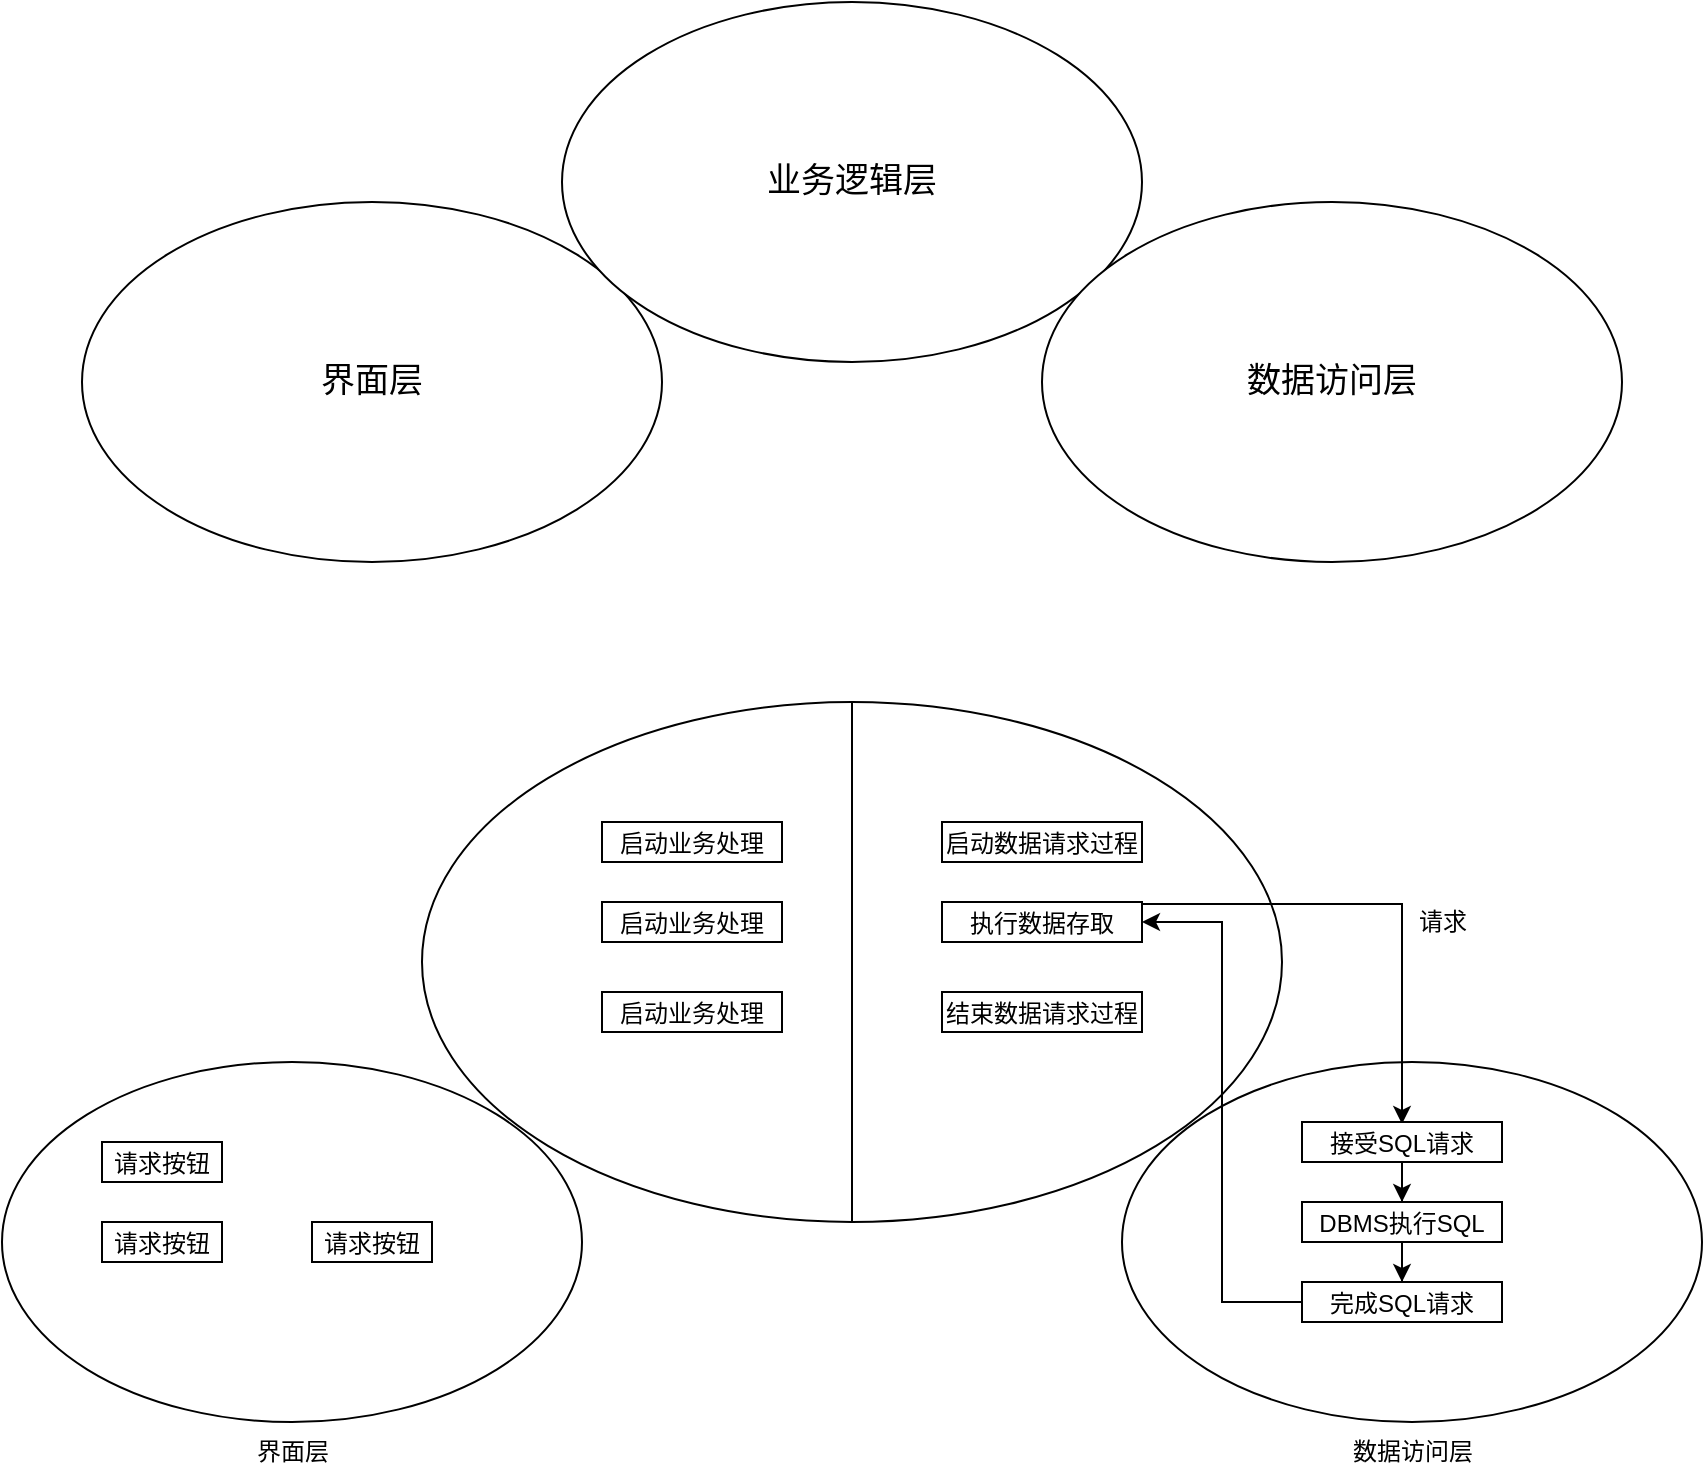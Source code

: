 <mxfile version="20.4.1" type="github">
  <diagram id="tCjlD7nRdiX6uNqVaGSG" name="第 1 页">
    <mxGraphModel dx="712" dy="410" grid="1" gridSize="10" guides="1" tooltips="1" connect="1" arrows="1" fold="1" page="1" pageScale="1" pageWidth="827" pageHeight="1169" math="0" shadow="0">
      <root>
        <mxCell id="0" />
        <mxCell id="1" parent="0" />
        <mxCell id="khwmqzdyOH615zkk4Opw-21" value="界面层" style="ellipse;whiteSpace=wrap;html=1;shadow=0;direction=west;fontSize=17;" vertex="1" parent="1">
          <mxGeometry x="100" y="170" width="290" height="180" as="geometry" />
        </mxCell>
        <mxCell id="khwmqzdyOH615zkk4Opw-24" value="业务逻辑层" style="ellipse;whiteSpace=wrap;html=1;shadow=0;direction=west;fontSize=17;" vertex="1" parent="1">
          <mxGeometry x="340" y="70" width="290" height="180" as="geometry" />
        </mxCell>
        <mxCell id="khwmqzdyOH615zkk4Opw-25" value="数据访问层" style="ellipse;whiteSpace=wrap;html=1;shadow=0;direction=west;fontSize=17;" vertex="1" parent="1">
          <mxGeometry x="580" y="170" width="290" height="180" as="geometry" />
        </mxCell>
        <mxCell id="khwmqzdyOH615zkk4Opw-26" value="" style="ellipse;whiteSpace=wrap;html=1;shadow=0;direction=west;fontSize=17;" vertex="1" parent="1">
          <mxGeometry x="270" y="420" width="430" height="260" as="geometry" />
        </mxCell>
        <mxCell id="khwmqzdyOH615zkk4Opw-27" value="" style="ellipse;whiteSpace=wrap;html=1;shadow=0;direction=west;fontSize=17;" vertex="1" parent="1">
          <mxGeometry x="60" y="600" width="290" height="180" as="geometry" />
        </mxCell>
        <mxCell id="khwmqzdyOH615zkk4Opw-28" value="" style="ellipse;whiteSpace=wrap;html=1;shadow=0;direction=west;fontSize=17;" vertex="1" parent="1">
          <mxGeometry x="620" y="600" width="290" height="180" as="geometry" />
        </mxCell>
        <mxCell id="khwmqzdyOH615zkk4Opw-29" value="&lt;font style=&quot;font-size: 12px;&quot;&gt;请求按钮&lt;/font&gt;" style="rounded=0;whiteSpace=wrap;html=1;shadow=0;fontSize=17;" vertex="1" parent="1">
          <mxGeometry x="110" y="640" width="60" height="20" as="geometry" />
        </mxCell>
        <mxCell id="khwmqzdyOH615zkk4Opw-30" value="&lt;font style=&quot;font-size: 12px;&quot;&gt;请求按钮&lt;/font&gt;" style="rounded=0;whiteSpace=wrap;html=1;shadow=0;fontSize=17;" vertex="1" parent="1">
          <mxGeometry x="110" y="680" width="60" height="20" as="geometry" />
        </mxCell>
        <mxCell id="khwmqzdyOH615zkk4Opw-31" value="&lt;font style=&quot;font-size: 12px;&quot;&gt;请求按钮&lt;/font&gt;" style="rounded=0;whiteSpace=wrap;html=1;shadow=0;fontSize=17;" vertex="1" parent="1">
          <mxGeometry x="215" y="680" width="60" height="20" as="geometry" />
        </mxCell>
        <mxCell id="khwmqzdyOH615zkk4Opw-32" value="界面层" style="text;html=1;align=center;verticalAlign=middle;resizable=0;points=[];autosize=1;strokeColor=none;fillColor=none;fontSize=12;" vertex="1" parent="1">
          <mxGeometry x="175" y="780" width="60" height="30" as="geometry" />
        </mxCell>
        <mxCell id="khwmqzdyOH615zkk4Opw-33" value="&lt;font style=&quot;font-size: 12px;&quot;&gt;启动业务处理&lt;/font&gt;" style="rounded=0;whiteSpace=wrap;html=1;shadow=0;fontSize=17;" vertex="1" parent="1">
          <mxGeometry x="360" y="480" width="90" height="20" as="geometry" />
        </mxCell>
        <mxCell id="khwmqzdyOH615zkk4Opw-34" value="&lt;font style=&quot;font-size: 12px;&quot;&gt;启动业务处理&lt;/font&gt;" style="rounded=0;whiteSpace=wrap;html=1;shadow=0;fontSize=17;" vertex="1" parent="1">
          <mxGeometry x="360" y="520" width="90" height="20" as="geometry" />
        </mxCell>
        <mxCell id="khwmqzdyOH615zkk4Opw-35" value="&lt;font style=&quot;font-size: 12px;&quot;&gt;启动业务处理&lt;/font&gt;" style="rounded=0;whiteSpace=wrap;html=1;shadow=0;fontSize=17;" vertex="1" parent="1">
          <mxGeometry x="360" y="565" width="90" height="20" as="geometry" />
        </mxCell>
        <mxCell id="khwmqzdyOH615zkk4Opw-36" value="" style="endArrow=none;html=1;rounded=0;fontSize=12;entryX=0.5;entryY=0;entryDx=0;entryDy=0;exitX=0.5;exitY=1;exitDx=0;exitDy=0;" edge="1" parent="1" source="khwmqzdyOH615zkk4Opw-26" target="khwmqzdyOH615zkk4Opw-26">
          <mxGeometry width="50" height="50" relative="1" as="geometry">
            <mxPoint x="410" y="590" as="sourcePoint" />
            <mxPoint x="460" y="540" as="targetPoint" />
          </mxGeometry>
        </mxCell>
        <mxCell id="khwmqzdyOH615zkk4Opw-37" value="&lt;font style=&quot;font-size: 12px;&quot;&gt;启动数据请求过程&lt;/font&gt;" style="rounded=0;whiteSpace=wrap;html=1;shadow=0;fontSize=17;" vertex="1" parent="1">
          <mxGeometry x="530" y="480" width="100" height="20" as="geometry" />
        </mxCell>
        <mxCell id="khwmqzdyOH615zkk4Opw-47" style="edgeStyle=orthogonalEdgeStyle;rounded=0;orthogonalLoop=1;jettySize=auto;html=1;fontSize=12;" edge="1" parent="1">
          <mxGeometry relative="1" as="geometry">
            <mxPoint x="630" y="521.0" as="sourcePoint" />
            <mxPoint x="760" y="631" as="targetPoint" />
            <Array as="points">
              <mxPoint x="760" y="521" />
            </Array>
          </mxGeometry>
        </mxCell>
        <mxCell id="khwmqzdyOH615zkk4Opw-38" value="&lt;span style=&quot;font-size: 12px;&quot;&gt;执行数据存取&lt;/span&gt;" style="rounded=0;whiteSpace=wrap;html=1;shadow=0;fontSize=17;" vertex="1" parent="1">
          <mxGeometry x="530" y="520" width="100" height="20" as="geometry" />
        </mxCell>
        <mxCell id="khwmqzdyOH615zkk4Opw-39" value="&lt;span style=&quot;font-size: 12px;&quot;&gt;结束数据请求过程&lt;/span&gt;" style="rounded=0;whiteSpace=wrap;html=1;shadow=0;fontSize=17;" vertex="1" parent="1">
          <mxGeometry x="530" y="565" width="100" height="20" as="geometry" />
        </mxCell>
        <mxCell id="khwmqzdyOH615zkk4Opw-45" style="edgeStyle=orthogonalEdgeStyle;rounded=0;orthogonalLoop=1;jettySize=auto;html=1;entryX=0.5;entryY=0;entryDx=0;entryDy=0;fontSize=12;" edge="1" parent="1" source="khwmqzdyOH615zkk4Opw-40" target="khwmqzdyOH615zkk4Opw-41">
          <mxGeometry relative="1" as="geometry" />
        </mxCell>
        <mxCell id="khwmqzdyOH615zkk4Opw-40" value="&lt;span style=&quot;font-size: 12px;&quot;&gt;接受SQL请求&lt;/span&gt;" style="rounded=0;whiteSpace=wrap;html=1;shadow=0;fontSize=17;" vertex="1" parent="1">
          <mxGeometry x="710" y="630" width="100" height="20" as="geometry" />
        </mxCell>
        <mxCell id="khwmqzdyOH615zkk4Opw-46" style="edgeStyle=orthogonalEdgeStyle;rounded=0;orthogonalLoop=1;jettySize=auto;html=1;entryX=0.5;entryY=0;entryDx=0;entryDy=0;fontSize=12;" edge="1" parent="1" source="khwmqzdyOH615zkk4Opw-41" target="khwmqzdyOH615zkk4Opw-42">
          <mxGeometry relative="1" as="geometry" />
        </mxCell>
        <mxCell id="khwmqzdyOH615zkk4Opw-41" value="&lt;span style=&quot;font-size: 12px;&quot;&gt;DBMS执行SQL&lt;/span&gt;" style="rounded=0;whiteSpace=wrap;html=1;shadow=0;fontSize=17;" vertex="1" parent="1">
          <mxGeometry x="710" y="670" width="100" height="20" as="geometry" />
        </mxCell>
        <mxCell id="khwmqzdyOH615zkk4Opw-44" style="edgeStyle=orthogonalEdgeStyle;rounded=0;orthogonalLoop=1;jettySize=auto;html=1;entryX=1;entryY=0.5;entryDx=0;entryDy=0;fontSize=12;" edge="1" parent="1" source="khwmqzdyOH615zkk4Opw-42" target="khwmqzdyOH615zkk4Opw-38">
          <mxGeometry relative="1" as="geometry" />
        </mxCell>
        <mxCell id="khwmqzdyOH615zkk4Opw-42" value="&lt;span style=&quot;font-size: 12px;&quot;&gt;完成SQL请求&lt;/span&gt;" style="rounded=0;whiteSpace=wrap;html=1;shadow=0;fontSize=17;" vertex="1" parent="1">
          <mxGeometry x="710" y="710" width="100" height="20" as="geometry" />
        </mxCell>
        <mxCell id="khwmqzdyOH615zkk4Opw-43" value="数据访问层" style="text;html=1;align=center;verticalAlign=middle;resizable=0;points=[];autosize=1;strokeColor=none;fillColor=none;fontSize=12;" vertex="1" parent="1">
          <mxGeometry x="725" y="780" width="80" height="30" as="geometry" />
        </mxCell>
        <mxCell id="khwmqzdyOH615zkk4Opw-49" value="请求" style="text;html=1;align=center;verticalAlign=middle;resizable=0;points=[];autosize=1;strokeColor=none;fillColor=none;fontSize=12;" vertex="1" parent="1">
          <mxGeometry x="755" y="515" width="50" height="30" as="geometry" />
        </mxCell>
      </root>
    </mxGraphModel>
  </diagram>
</mxfile>
